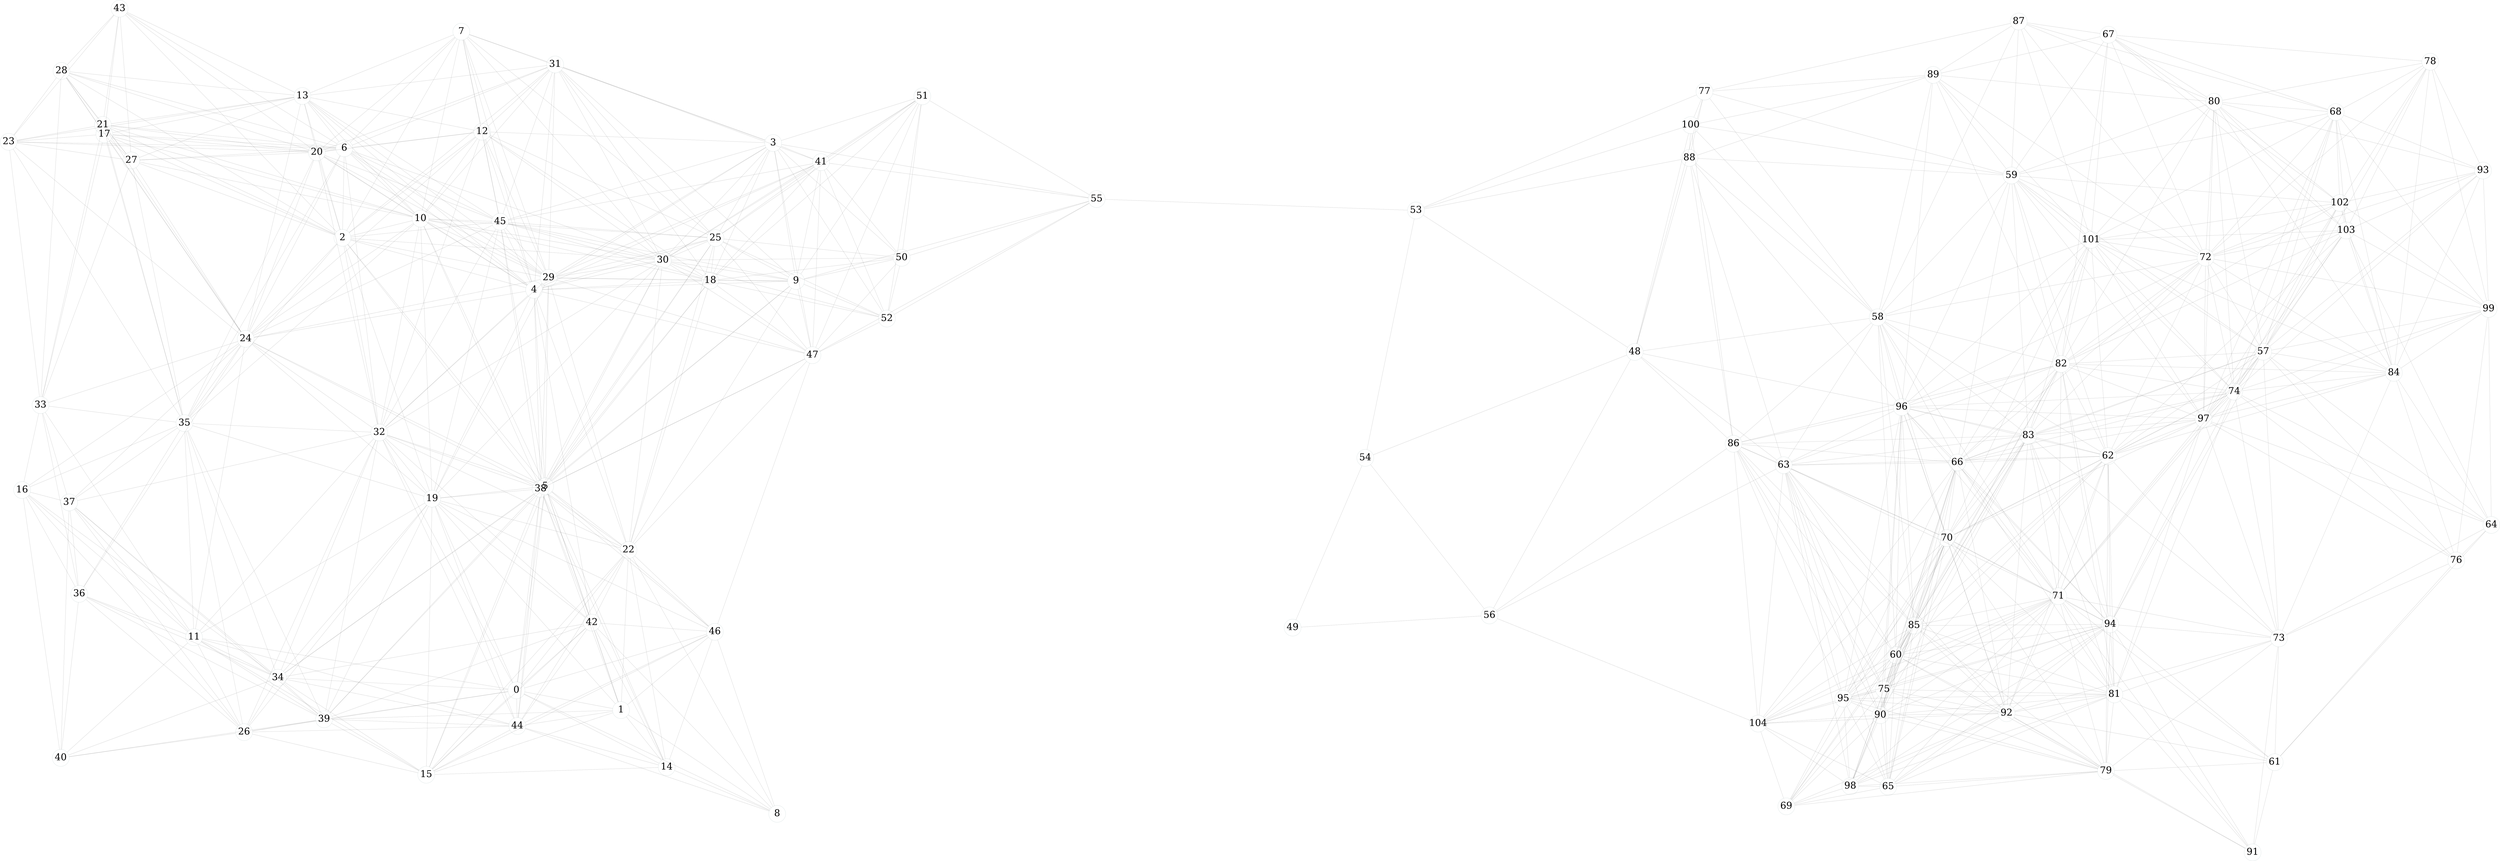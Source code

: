 digraph G{
size="100,100"
layout=neato;
node[fontsize = 200,fixedsize = true,width = 5.0, height = 5.0];
0 [pos="159.76433403229788,48.27175114074952!", color = "#336666", fillcolor = "#CC9999"];
1 [pos="190.64296931278224,42.43913317477069!", color = "#336666", fillcolor = "#CC9999"];
2 [pos="108.41118971207634,181.84320111485087!", color = "#336666", fillcolor = "#CC9999"];
3 [pos="235.5549721622233,209.82949841092554!", color = "#336666", fillcolor = "#CC9999"];
4 [pos="164.97521093601964,166.46720236325638!", color = "#336666", fillcolor = "#CC9999"];
5 [pos="168.26182591370306,108.48258550176409!", color = "#336666", fillcolor = "#CC9999"];
6 [pos="108.95592269486995,208.2785238239351!", color = "#336666", fillcolor = "#CC9999"];
7 [pos="143.49631154885768,242.6974009633898!", color = "#336666", fillcolor = "#CC9999"];
8 [pos="236.74165529345808,11.818287617817974!", color = "#336666", fillcolor = "#CC9999"];
9 [pos="242.2957937999419,169.1050231774013!", color = "#336666", fillcolor = "#CC9999"];
10 [pos="131.4446757871689,187.5089355113923!", color = "#336666", fillcolor = "#CC9999"];
11 [pos="64.5989550030506,63.95371534588578!", color = "#336666", fillcolor = "#CC9999"];
12 [pos="149.64211066590866,213.17221096732166!", color = "#336666", fillcolor = "#CC9999"];
13 [pos="96.58304761590225,223.7133874592358!", color = "#336666", fillcolor = "#CC9999"];
14 [pos="204.13196078820582,25.586610866656173!", color = "#336666", fillcolor = "#CC9999"];
15 [pos="133.144738542067,23.360052999838647!", color = "#336666", fillcolor = "#CC9999"];
16 [pos="13.854281670413249,107.38733320628316!", color = "#336666", fillcolor = "#CC9999"];
17 [pos="38.124896910606,212.41378167776307!", color = "#336666", fillcolor = "#CC9999"];
18 [pos="216.9813769032617,169.23089065794485!", color = "#336666", fillcolor = "#CC9999"];
19 [pos="134.88763206921485,104.82918632629695!", color = "#336666", fillcolor = "#CC9999"];
20 [pos="100.84662014656729,207.0782338422255!", color = "#336666", fillcolor = "#CC9999"];
21 [pos="37.68585343316869,215.1751451073231!", color = "#336666", fillcolor = "#CC9999"];
22 [pos="192.86030629755712,89.69429468664403!", color = "#336666", fillcolor = "#CC9999"];
23 [pos="9.88067137526047,210.19109502994925!", color = "#336666", fillcolor = "#CC9999"];
24 [pos="79.85163980369406,152.01862104989402!", color = "#336666", fillcolor = "#CC9999"];
25 [pos="218.52906036337612,181.7699118732578!", color = "#336666", fillcolor = "#CC9999"];
26 [pos="79.37977116350098,35.93081539712836!", color = "#336666", fillcolor = "#CC9999"];
27 [pos="46.11400652759329,204.6929754675577!", color = "#336666", fillcolor = "#CC9999"];
28 [pos="25.4726557980042,231.11612190308315!", color = "#336666", fillcolor = "#CC9999"];
29 [pos="169.26367177790783,170.03069954012307!", color = "#336666", fillcolor = "#CC9999"];
30 [pos="202.98095422167333,175.23074284194075!", color = "#336666", fillcolor = "#CC9999"];
31 [pos="171.19075413353963,233.022394084366!", color = "#336666", fillcolor = "#CC9999"];
32 [pos="119.2755130930687,124.37304945010855!", color = "#336666", fillcolor = "#CC9999"];
33 [pos="19.28073060588237,132.46210648469068!", color = "#336666", fillcolor = "#CC9999"];
34 [pos="89.37001589240276,51.98591128041264!", color = "#336666", fillcolor = "#CC9999"];
35 [pos="61.76706249877573,127.14248755658924!", color = "#336666", fillcolor = "#CC9999"];
36 [pos="30.716887014707122,76.74719942679745!", color = "#336666", fillcolor = "#CC9999"];
37 [pos="27.754124061044354,103.74666828647575!", color = "#336666", fillcolor = "#CC9999"];
38 [pos="166.9027230968306,107.74950076400044!", color = "#336666", fillcolor = "#CC9999"];
39 [pos="102.98304177698222,39.728441014961206!", color = "#336666", fillcolor = "#CC9999"];
40 [pos="25.260639759878607,28.326719156320706!", color = "#336666", fillcolor = "#CC9999"];
41 [pos="249.68311451284941,204.1840578274606!", color = "#336666", fillcolor = "#CC9999"];
42 [pos="182.02050243522572,68.25452799293649!", color = "#336666", fillcolor = "#CC9999"];
43 [pos="42.611111555366485,249.4941711818342!", color = "#336666", fillcolor = "#CC9999"];
44 [pos="160.03390754028922,37.733125644127036!", color = "#336666", fillcolor = "#CC9999"];
45 [pos="154.95312722925007,186.60254766878228!", color = "#336666", fillcolor = "#CC9999"];
46 [pos="218.3393973111849,65.55493069211568!", color = "#336666", fillcolor = "#CC9999"];
47 [pos="247.14831925200187,147.19833962603386!", color = "#336666", fillcolor = "#CC9999"];
48 [pos="489.87436673004515,148.16655825814107!", color = "#336666", fillcolor = "#CC9999"];
49 [pos="388.89123893672894,66.78184361044218!", color = "#336666", fillcolor = "#CC9999"];
50 [pos="273.4935845903204,175.95344498339637!", color = "#336666", fillcolor = "#CC9999"];
51 [pos="279.57915382993366,223.61878501809096!", color = "#336666", fillcolor = "#CC9999"];
52 [pos="269.1203741871624,158.00727035932474!", color = "#336666", fillcolor = "#CC9999"];
53 [pos="425.29300951483515,189.92635084264367!", color = "#336666", fillcolor = "#CC9999"];
54 [pos="410.33495085116647,116.88028617301075!", color = "#336666", fillcolor = "#CC9999"];
55 [pos="331.03552182535435,193.2843412652158!", color = "#336666", fillcolor = "#CC9999"];
56 [pos="446.9953798268435,70.38749556418311!", color = "#336666", fillcolor = "#CC9999"];
57 [pos="675.3971510621881,148.22786052288077!", color = "#336666", fillcolor = "#CC9999"];
58 [pos="561.5902962725852,158.38665920526373!", color = "#336666", fillcolor = "#CC9999"];
59 [pos="601.0803077493148,200.25323285412014!", color = "#336666", fillcolor = "#CC9999"];
60 [pos="566.9383159295573,58.6476911416684!", color = "#336666", fillcolor = "#CC9999"];
61 [pos="678.7847045908826,27.05685416048037!", color = "#336666", fillcolor = "#CC9999"];
62 [pos="629.577794737917,117.41728615250524!", color = "#336666", fillcolor = "#CC9999"];
63 [pos="533.8412100746615,114.72697516550406!", color = "#336666", fillcolor = "#CC9999"];
64 [pos="742.731478608477,97.09122158290317!", color = "#336666", fillcolor = "#CC9999"];
65 [pos="564.6791273166479,19.821326098398345!", color = "#336666", fillcolor = "#CC9999"];
66 [pos="585.0841534029324,115.5257963159752!", color = "#336666", fillcolor = "#CC9999"];
67 [pos="629.721313983214,241.78894687392588!", color = "#336666", fillcolor = "#CC9999"];
68 [pos="696.777410341571,218.9516431710136!", color = "#336666", fillcolor = "#CC9999"];
69 [pos="534.6240334448522,14.03235313894019!", color = "#336666", fillcolor = "#CC9999"];
70 [pos="582.0041431486702,93.1973060058924!", color = "#336666", fillcolor = "#CC9999"];
71 [pos="614.9130715957758,76.05668699409753!", color = "#336666", fillcolor = "#CC9999"];
72 [pos="658.3764386912898,175.98647563820458!", color = "#336666", fillcolor = "#CC9999"];
73 [pos="680.0149895570651,63.61533209230299!", color = "#336666", fillcolor = "#CC9999"];
74 [pos="666.8440120840855,136.44202798745113!", color = "#336666", fillcolor = "#CC9999"];
75 [pos="563.4420931179943,48.53685458197002!", color = "#336666", fillcolor = "#CC9999"];
76 [pos="732.3563670786255,86.61169065523877!", color = "#336666", fillcolor = "#CC9999"];
77 [pos="510.46202367923365,225.00602675028708!", color = "#336666", fillcolor = "#CC9999"];
78 [pos="724.6903659752735,233.82409423742013!", color = "#336666", fillcolor = "#CC9999"];
79 [pos="628.9675295207262,24.472121581133877!", color = "#336666", fillcolor = "#CC9999"];
80 [pos="660.9059112671985,221.99090941122412!", color = "#336666", fillcolor = "#CC9999"];
81 [pos="631.4594298127646,47.07048103717032!", color = "#336666", fillcolor = "#CC9999"];
82 [pos="615.7460147276768,144.58961639987754!", color = "#336666", fillcolor = "#CC9999"];
83 [pos="606.0653626436008,123.46887163031933!", color = "#336666", fillcolor = "#CC9999"];
84 [pos="713.9633979132435,141.99332854997036!", color = "#336666", fillcolor = "#CC9999"];
85 [pos="572.3392867283474,67.38782994402965!", color = "#336666", fillcolor = "#CC9999"];
86 [pos="519.0344786941038,121.05805396442268!", color = "#336666", fillcolor = "#CC9999"];
87 [pos="603.2213926536663,245.6948803276179!", color = "#336666", fillcolor = "#CC9999"];
88 [pos="506.0123952056017,205.43453622152765!", color = "#336666", fillcolor = "#CC9999"];
89 [pos="577.9854609309656,229.9350817623091!", color = "#336666", fillcolor = "#CC9999"];
90 [pos="562.374551489484,40.940946220365035!", color = "#336666", fillcolor = "#CC9999"];
91 [pos="672.2603188415495,0.43599691617735026!", color = "#336666", fillcolor = "#CC9999"];
92 [pos="599.635693231398,41.514202124910085!", color = "#336666", fillcolor = "#CC9999"];
93 [pos="740.2844660298074,201.71296469020842!", color = "#336666", fillcolor = "#CC9999"];
94 [pos="630.226644750156,67.75208732345791!", color = "#336666", fillcolor = "#CC9999"];
95 [pos="551.4375677139205,45.80090044150842!", color = "#336666", fillcolor = "#CC9999"];
96 [pos="568.6792985035731,131.86471575629503!", color = "#336666", fillcolor = "#CC9999"];
97 [pos="657.7898795036489,128.35186476156366!", color = "#336666", fillcolor = "#CC9999"];
98 [pos="553.5123320077083,19.97318376487059!", color = "#336666", fillcolor = "#CC9999"];
99 [pos="741.9203966124983,160.86296338367143!", color = "#336666", fillcolor = "#CC9999"];
100 [pos="506.3779925337585,215.1248889865065!", color = "#336666", fillcolor = "#CC9999"];
101 [pos="624.5767729144537,181.23692023111582!", color = "#336666", fillcolor = "#CC9999"];
102 [pos="698.0087779996236,192.13905308986907!", color = "#336666", fillcolor = "#CC9999"];
103 [pos="699.8848392740642,184.02836100706088!", color = "#336666", fillcolor = "#CC9999"];
104 [pos="526.2939866388543,38.45270591246208!", color = "#336666", fillcolor = "#CC9999"];
0 -> 1 [dir = none];
0 -> 5 [dir = none];
0 -> 8 [dir = none];
0 -> 11 [dir = none];
0 -> 14 [dir = none];
0 -> 15 [dir = none];
0 -> 19 [dir = none];
0 -> 22 [dir = none];
0 -> 26 [dir = none];
0 -> 32 [dir = none];
0 -> 34 [dir = none];
0 -> 38 [dir = none];
0 -> 39 [dir = none];
0 -> 42 [dir = none];
0 -> 44 [dir = none];
0 -> 46 [dir = none];
1 -> 5 [dir = none];
1 -> 8 [dir = none];
1 -> 14 [dir = none];
1 -> 15 [dir = none];
1 -> 19 [dir = none];
1 -> 22 [dir = none];
1 -> 38 [dir = none];
1 -> 39 [dir = none];
1 -> 42 [dir = none];
1 -> 44 [dir = none];
1 -> 46 [dir = none];
2 -> 4 [dir = none];
2 -> 5 [dir = none];
2 -> 6 [dir = none];
2 -> 7 [dir = none];
2 -> 10 [dir = none];
2 -> 12 [dir = none];
2 -> 13 [dir = none];
2 -> 17 [dir = none];
2 -> 19 [dir = none];
2 -> 20 [dir = none];
2 -> 21 [dir = none];
2 -> 24 [dir = none];
2 -> 27 [dir = none];
2 -> 28 [dir = none];
2 -> 29 [dir = none];
2 -> 30 [dir = none];
2 -> 31 [dir = none];
2 -> 32 [dir = none];
2 -> 35 [dir = none];
2 -> 38 [dir = none];
2 -> 43 [dir = none];
2 -> 45 [dir = none];
3 -> 4 [dir = none];
3 -> 7 [dir = none];
3 -> 9 [dir = none];
3 -> 12 [dir = none];
3 -> 18 [dir = none];
3 -> 25 [dir = none];
3 -> 29 [dir = none];
3 -> 30 [dir = none];
3 -> 31 [dir = none];
3 -> 41 [dir = none];
3 -> 45 [dir = none];
3 -> 47 [dir = none];
3 -> 50 [dir = none];
3 -> 51 [dir = none];
3 -> 52 [dir = none];
3 -> 55 [dir = none];
4 -> 5 [dir = none];
4 -> 6 [dir = none];
4 -> 7 [dir = none];
4 -> 9 [dir = none];
4 -> 10 [dir = none];
4 -> 12 [dir = none];
4 -> 13 [dir = none];
4 -> 18 [dir = none];
4 -> 19 [dir = none];
4 -> 20 [dir = none];
4 -> 22 [dir = none];
4 -> 24 [dir = none];
4 -> 25 [dir = none];
4 -> 29 [dir = none];
4 -> 30 [dir = none];
4 -> 31 [dir = none];
4 -> 32 [dir = none];
4 -> 38 [dir = none];
4 -> 41 [dir = none];
4 -> 42 [dir = none];
4 -> 45 [dir = none];
4 -> 47 [dir = none];
5 -> 9 [dir = none];
5 -> 10 [dir = none];
5 -> 14 [dir = none];
5 -> 15 [dir = none];
5 -> 18 [dir = none];
5 -> 19 [dir = none];
5 -> 22 [dir = none];
5 -> 24 [dir = none];
5 -> 25 [dir = none];
5 -> 29 [dir = none];
5 -> 30 [dir = none];
5 -> 32 [dir = none];
5 -> 34 [dir = none];
5 -> 38 [dir = none];
5 -> 39 [dir = none];
5 -> 42 [dir = none];
5 -> 44 [dir = none];
5 -> 45 [dir = none];
5 -> 46 [dir = none];
5 -> 47 [dir = none];
6 -> 7 [dir = none];
6 -> 10 [dir = none];
6 -> 12 [dir = none];
6 -> 13 [dir = none];
6 -> 17 [dir = none];
6 -> 20 [dir = none];
6 -> 21 [dir = none];
6 -> 23 [dir = none];
6 -> 24 [dir = none];
6 -> 27 [dir = none];
6 -> 28 [dir = none];
6 -> 29 [dir = none];
6 -> 30 [dir = none];
6 -> 31 [dir = none];
6 -> 32 [dir = none];
6 -> 35 [dir = none];
6 -> 43 [dir = none];
6 -> 45 [dir = none];
7 -> 10 [dir = none];
7 -> 12 [dir = none];
7 -> 13 [dir = none];
7 -> 20 [dir = none];
7 -> 25 [dir = none];
7 -> 29 [dir = none];
7 -> 30 [dir = none];
7 -> 31 [dir = none];
7 -> 45 [dir = none];
8 -> 14 [dir = none];
8 -> 22 [dir = none];
8 -> 42 [dir = none];
8 -> 44 [dir = none];
8 -> 46 [dir = none];
9 -> 18 [dir = none];
9 -> 22 [dir = none];
9 -> 25 [dir = none];
9 -> 29 [dir = none];
9 -> 30 [dir = none];
9 -> 31 [dir = none];
9 -> 38 [dir = none];
9 -> 41 [dir = none];
9 -> 45 [dir = none];
9 -> 47 [dir = none];
9 -> 50 [dir = none];
9 -> 51 [dir = none];
9 -> 52 [dir = none];
9 -> 55 [dir = none];
10 -> 12 [dir = none];
10 -> 13 [dir = none];
10 -> 17 [dir = none];
10 -> 18 [dir = none];
10 -> 19 [dir = none];
10 -> 20 [dir = none];
10 -> 21 [dir = none];
10 -> 24 [dir = none];
10 -> 25 [dir = none];
10 -> 27 [dir = none];
10 -> 29 [dir = none];
10 -> 30 [dir = none];
10 -> 31 [dir = none];
10 -> 32 [dir = none];
10 -> 35 [dir = none];
10 -> 38 [dir = none];
10 -> 45 [dir = none];
11 -> 15 [dir = none];
11 -> 16 [dir = none];
11 -> 19 [dir = none];
11 -> 24 [dir = none];
11 -> 26 [dir = none];
11 -> 32 [dir = none];
11 -> 33 [dir = none];
11 -> 34 [dir = none];
11 -> 35 [dir = none];
11 -> 36 [dir = none];
11 -> 37 [dir = none];
11 -> 39 [dir = none];
11 -> 40 [dir = none];
11 -> 44 [dir = none];
12 -> 13 [dir = none];
12 -> 18 [dir = none];
12 -> 20 [dir = none];
12 -> 24 [dir = none];
12 -> 25 [dir = none];
12 -> 29 [dir = none];
12 -> 30 [dir = none];
12 -> 31 [dir = none];
12 -> 32 [dir = none];
12 -> 45 [dir = none];
13 -> 17 [dir = none];
13 -> 20 [dir = none];
13 -> 21 [dir = none];
13 -> 23 [dir = none];
13 -> 24 [dir = none];
13 -> 27 [dir = none];
13 -> 28 [dir = none];
13 -> 29 [dir = none];
13 -> 31 [dir = none];
13 -> 43 [dir = none];
13 -> 45 [dir = none];
14 -> 15 [dir = none];
14 -> 22 [dir = none];
14 -> 38 [dir = none];
14 -> 42 [dir = none];
14 -> 44 [dir = none];
14 -> 46 [dir = none];
15 -> 19 [dir = none];
15 -> 22 [dir = none];
15 -> 26 [dir = none];
15 -> 34 [dir = none];
15 -> 38 [dir = none];
15 -> 39 [dir = none];
15 -> 42 [dir = none];
15 -> 44 [dir = none];
15 -> 46 [dir = none];
16 -> 24 [dir = none];
16 -> 26 [dir = none];
16 -> 33 [dir = none];
16 -> 34 [dir = none];
16 -> 35 [dir = none];
16 -> 36 [dir = none];
16 -> 37 [dir = none];
16 -> 40 [dir = none];
17 -> 20 [dir = none];
17 -> 21 [dir = none];
17 -> 23 [dir = none];
17 -> 24 [dir = none];
17 -> 27 [dir = none];
17 -> 28 [dir = none];
17 -> 33 [dir = none];
17 -> 35 [dir = none];
17 -> 43 [dir = none];
18 -> 22 [dir = none];
18 -> 25 [dir = none];
18 -> 29 [dir = none];
18 -> 30 [dir = none];
18 -> 31 [dir = none];
18 -> 38 [dir = none];
18 -> 41 [dir = none];
18 -> 45 [dir = none];
18 -> 47 [dir = none];
18 -> 50 [dir = none];
18 -> 51 [dir = none];
18 -> 52 [dir = none];
19 -> 22 [dir = none];
19 -> 24 [dir = none];
19 -> 26 [dir = none];
19 -> 29 [dir = none];
19 -> 30 [dir = none];
19 -> 32 [dir = none];
19 -> 34 [dir = none];
19 -> 35 [dir = none];
19 -> 38 [dir = none];
19 -> 39 [dir = none];
19 -> 42 [dir = none];
19 -> 44 [dir = none];
19 -> 45 [dir = none];
19 -> 46 [dir = none];
20 -> 21 [dir = none];
20 -> 23 [dir = none];
20 -> 24 [dir = none];
20 -> 27 [dir = none];
20 -> 28 [dir = none];
20 -> 29 [dir = none];
20 -> 31 [dir = none];
20 -> 32 [dir = none];
20 -> 35 [dir = none];
20 -> 43 [dir = none];
20 -> 45 [dir = none];
21 -> 23 [dir = none];
21 -> 24 [dir = none];
21 -> 27 [dir = none];
21 -> 28 [dir = none];
21 -> 33 [dir = none];
21 -> 35 [dir = none];
21 -> 43 [dir = none];
22 -> 25 [dir = none];
22 -> 29 [dir = none];
22 -> 30 [dir = none];
22 -> 32 [dir = none];
22 -> 38 [dir = none];
22 -> 42 [dir = none];
22 -> 44 [dir = none];
22 -> 46 [dir = none];
22 -> 47 [dir = none];
23 -> 24 [dir = none];
23 -> 27 [dir = none];
23 -> 28 [dir = none];
23 -> 33 [dir = none];
23 -> 35 [dir = none];
23 -> 43 [dir = none];
24 -> 27 [dir = none];
24 -> 28 [dir = none];
24 -> 29 [dir = none];
24 -> 32 [dir = none];
24 -> 33 [dir = none];
24 -> 35 [dir = none];
24 -> 36 [dir = none];
24 -> 37 [dir = none];
24 -> 38 [dir = none];
24 -> 45 [dir = none];
25 -> 29 [dir = none];
25 -> 30 [dir = none];
25 -> 31 [dir = none];
25 -> 38 [dir = none];
25 -> 41 [dir = none];
25 -> 45 [dir = none];
25 -> 47 [dir = none];
25 -> 50 [dir = none];
25 -> 51 [dir = none];
25 -> 52 [dir = none];
26 -> 32 [dir = none];
26 -> 34 [dir = none];
26 -> 35 [dir = none];
26 -> 36 [dir = none];
26 -> 37 [dir = none];
26 -> 39 [dir = none];
26 -> 40 [dir = none];
26 -> 44 [dir = none];
27 -> 28 [dir = none];
27 -> 33 [dir = none];
27 -> 35 [dir = none];
27 -> 43 [dir = none];
28 -> 33 [dir = none];
28 -> 43 [dir = none];
29 -> 30 [dir = none];
29 -> 31 [dir = none];
29 -> 32 [dir = none];
29 -> 38 [dir = none];
29 -> 41 [dir = none];
29 -> 45 [dir = none];
29 -> 47 [dir = none];
30 -> 31 [dir = none];
30 -> 32 [dir = none];
30 -> 38 [dir = none];
30 -> 41 [dir = none];
30 -> 45 [dir = none];
30 -> 47 [dir = none];
30 -> 50 [dir = none];
30 -> 51 [dir = none];
30 -> 52 [dir = none];
31 -> 41 [dir = none];
31 -> 45 [dir = none];
32 -> 34 [dir = none];
32 -> 35 [dir = none];
32 -> 37 [dir = none];
32 -> 38 [dir = none];
32 -> 39 [dir = none];
32 -> 42 [dir = none];
32 -> 44 [dir = none];
32 -> 45 [dir = none];
33 -> 35 [dir = none];
33 -> 36 [dir = none];
33 -> 37 [dir = none];
34 -> 35 [dir = none];
34 -> 36 [dir = none];
34 -> 37 [dir = none];
34 -> 38 [dir = none];
34 -> 39 [dir = none];
34 -> 40 [dir = none];
34 -> 42 [dir = none];
34 -> 44 [dir = none];
35 -> 36 [dir = none];
35 -> 37 [dir = none];
35 -> 39 [dir = none];
36 -> 37 [dir = none];
36 -> 39 [dir = none];
36 -> 40 [dir = none];
37 -> 39 [dir = none];
37 -> 40 [dir = none];
38 -> 39 [dir = none];
38 -> 42 [dir = none];
38 -> 44 [dir = none];
38 -> 45 [dir = none];
38 -> 46 [dir = none];
38 -> 47 [dir = none];
39 -> 40 [dir = none];
39 -> 42 [dir = none];
39 -> 44 [dir = none];
41 -> 45 [dir = none];
41 -> 47 [dir = none];
41 -> 50 [dir = none];
41 -> 51 [dir = none];
41 -> 52 [dir = none];
41 -> 55 [dir = none];
42 -> 44 [dir = none];
42 -> 46 [dir = none];
44 -> 46 [dir = none];
46 -> 47 [dir = none];
47 -> 50 [dir = none];
47 -> 51 [dir = none];
47 -> 52 [dir = none];
47 -> 55 [dir = none];
48 -> 53 [dir = none];
48 -> 54 [dir = none];
48 -> 56 [dir = none];
48 -> 58 [dir = none];
48 -> 63 [dir = none];
48 -> 77 [dir = none];
48 -> 86 [dir = none];
48 -> 88 [dir = none];
48 -> 96 [dir = none];
48 -> 100 [dir = none];
49 -> 54 [dir = none];
49 -> 56 [dir = none];
50 -> 51 [dir = none];
50 -> 52 [dir = none];
50 -> 55 [dir = none];
51 -> 52 [dir = none];
51 -> 55 [dir = none];
52 -> 55 [dir = none];
53 -> 54 [dir = none];
53 -> 55 [dir = none];
53 -> 77 [dir = none];
53 -> 88 [dir = none];
53 -> 100 [dir = none];
54 -> 56 [dir = none];
56 -> 63 [dir = none];
56 -> 86 [dir = none];
56 -> 104 [dir = none];
57 -> 59 [dir = none];
57 -> 62 [dir = none];
57 -> 64 [dir = none];
57 -> 66 [dir = none];
57 -> 68 [dir = none];
57 -> 71 [dir = none];
57 -> 72 [dir = none];
57 -> 73 [dir = none];
57 -> 74 [dir = none];
57 -> 76 [dir = none];
57 -> 78 [dir = none];
57 -> 80 [dir = none];
57 -> 82 [dir = none];
57 -> 83 [dir = none];
57 -> 84 [dir = none];
57 -> 93 [dir = none];
57 -> 94 [dir = none];
57 -> 97 [dir = none];
57 -> 99 [dir = none];
57 -> 101 [dir = none];
57 -> 102 [dir = none];
57 -> 103 [dir = none];
58 -> 59 [dir = none];
58 -> 60 [dir = none];
58 -> 62 [dir = none];
58 -> 63 [dir = none];
58 -> 66 [dir = none];
58 -> 70 [dir = none];
58 -> 71 [dir = none];
58 -> 72 [dir = none];
58 -> 77 [dir = none];
58 -> 82 [dir = none];
58 -> 83 [dir = none];
58 -> 85 [dir = none];
58 -> 86 [dir = none];
58 -> 87 [dir = none];
58 -> 88 [dir = none];
58 -> 89 [dir = none];
58 -> 96 [dir = none];
58 -> 100 [dir = none];
58 -> 101 [dir = none];
59 -> 62 [dir = none];
59 -> 66 [dir = none];
59 -> 67 [dir = none];
59 -> 68 [dir = none];
59 -> 72 [dir = none];
59 -> 74 [dir = none];
59 -> 77 [dir = none];
59 -> 80 [dir = none];
59 -> 82 [dir = none];
59 -> 83 [dir = none];
59 -> 87 [dir = none];
59 -> 88 [dir = none];
59 -> 89 [dir = none];
59 -> 96 [dir = none];
59 -> 97 [dir = none];
59 -> 100 [dir = none];
59 -> 101 [dir = none];
59 -> 102 [dir = none];
60 -> 62 [dir = none];
60 -> 63 [dir = none];
60 -> 65 [dir = none];
60 -> 66 [dir = none];
60 -> 69 [dir = none];
60 -> 70 [dir = none];
60 -> 71 [dir = none];
60 -> 75 [dir = none];
60 -> 79 [dir = none];
60 -> 81 [dir = none];
60 -> 82 [dir = none];
60 -> 83 [dir = none];
60 -> 85 [dir = none];
60 -> 86 [dir = none];
60 -> 90 [dir = none];
60 -> 92 [dir = none];
60 -> 94 [dir = none];
60 -> 95 [dir = none];
60 -> 96 [dir = none];
60 -> 98 [dir = none];
60 -> 104 [dir = none];
61 -> 64 [dir = none];
61 -> 71 [dir = none];
61 -> 73 [dir = none];
61 -> 76 [dir = none];
61 -> 79 [dir = none];
61 -> 81 [dir = none];
61 -> 91 [dir = none];
61 -> 92 [dir = none];
61 -> 94 [dir = none];
62 -> 63 [dir = none];
62 -> 66 [dir = none];
62 -> 70 [dir = none];
62 -> 71 [dir = none];
62 -> 72 [dir = none];
62 -> 73 [dir = none];
62 -> 74 [dir = none];
62 -> 75 [dir = none];
62 -> 79 [dir = none];
62 -> 81 [dir = none];
62 -> 82 [dir = none];
62 -> 83 [dir = none];
62 -> 84 [dir = none];
62 -> 85 [dir = none];
62 -> 92 [dir = none];
62 -> 94 [dir = none];
62 -> 96 [dir = none];
62 -> 97 [dir = none];
62 -> 101 [dir = none];
62 -> 103 [dir = none];
63 -> 65 [dir = none];
63 -> 66 [dir = none];
63 -> 70 [dir = none];
63 -> 71 [dir = none];
63 -> 75 [dir = none];
63 -> 82 [dir = none];
63 -> 83 [dir = none];
63 -> 85 [dir = none];
63 -> 86 [dir = none];
63 -> 88 [dir = none];
63 -> 90 [dir = none];
63 -> 92 [dir = none];
63 -> 95 [dir = none];
63 -> 96 [dir = none];
63 -> 98 [dir = none];
63 -> 104 [dir = none];
64 -> 73 [dir = none];
64 -> 74 [dir = none];
64 -> 76 [dir = none];
64 -> 84 [dir = none];
64 -> 97 [dir = none];
64 -> 99 [dir = none];
64 -> 103 [dir = none];
65 -> 66 [dir = none];
65 -> 69 [dir = none];
65 -> 70 [dir = none];
65 -> 71 [dir = none];
65 -> 75 [dir = none];
65 -> 79 [dir = none];
65 -> 81 [dir = none];
65 -> 85 [dir = none];
65 -> 90 [dir = none];
65 -> 92 [dir = none];
65 -> 94 [dir = none];
65 -> 95 [dir = none];
65 -> 98 [dir = none];
65 -> 104 [dir = none];
66 -> 70 [dir = none];
66 -> 71 [dir = none];
66 -> 72 [dir = none];
66 -> 74 [dir = none];
66 -> 75 [dir = none];
66 -> 81 [dir = none];
66 -> 82 [dir = none];
66 -> 83 [dir = none];
66 -> 85 [dir = none];
66 -> 86 [dir = none];
66 -> 90 [dir = none];
66 -> 92 [dir = none];
66 -> 94 [dir = none];
66 -> 95 [dir = none];
66 -> 96 [dir = none];
66 -> 97 [dir = none];
66 -> 101 [dir = none];
66 -> 104 [dir = none];
67 -> 68 [dir = none];
67 -> 72 [dir = none];
67 -> 78 [dir = none];
67 -> 80 [dir = none];
67 -> 82 [dir = none];
67 -> 87 [dir = none];
67 -> 89 [dir = none];
67 -> 101 [dir = none];
67 -> 102 [dir = none];
67 -> 103 [dir = none];
68 -> 72 [dir = none];
68 -> 74 [dir = none];
68 -> 78 [dir = none];
68 -> 80 [dir = none];
68 -> 84 [dir = none];
68 -> 87 [dir = none];
68 -> 93 [dir = none];
68 -> 97 [dir = none];
68 -> 99 [dir = none];
68 -> 101 [dir = none];
68 -> 102 [dir = none];
68 -> 103 [dir = none];
69 -> 70 [dir = none];
69 -> 75 [dir = none];
69 -> 79 [dir = none];
69 -> 85 [dir = none];
69 -> 90 [dir = none];
69 -> 92 [dir = none];
69 -> 95 [dir = none];
69 -> 98 [dir = none];
69 -> 104 [dir = none];
70 -> 71 [dir = none];
70 -> 74 [dir = none];
70 -> 75 [dir = none];
70 -> 79 [dir = none];
70 -> 81 [dir = none];
70 -> 82 [dir = none];
70 -> 83 [dir = none];
70 -> 85 [dir = none];
70 -> 86 [dir = none];
70 -> 90 [dir = none];
70 -> 92 [dir = none];
70 -> 94 [dir = none];
70 -> 95 [dir = none];
70 -> 96 [dir = none];
70 -> 97 [dir = none];
70 -> 98 [dir = none];
70 -> 101 [dir = none];
70 -> 104 [dir = none];
71 -> 73 [dir = none];
71 -> 74 [dir = none];
71 -> 75 [dir = none];
71 -> 79 [dir = none];
71 -> 81 [dir = none];
71 -> 82 [dir = none];
71 -> 83 [dir = none];
71 -> 85 [dir = none];
71 -> 90 [dir = none];
71 -> 91 [dir = none];
71 -> 92 [dir = none];
71 -> 94 [dir = none];
71 -> 95 [dir = none];
71 -> 96 [dir = none];
71 -> 97 [dir = none];
71 -> 98 [dir = none];
71 -> 104 [dir = none];
72 -> 74 [dir = none];
72 -> 78 [dir = none];
72 -> 80 [dir = none];
72 -> 82 [dir = none];
72 -> 83 [dir = none];
72 -> 84 [dir = none];
72 -> 87 [dir = none];
72 -> 89 [dir = none];
72 -> 93 [dir = none];
72 -> 96 [dir = none];
72 -> 97 [dir = none];
72 -> 99 [dir = none];
72 -> 101 [dir = none];
72 -> 102 [dir = none];
72 -> 103 [dir = none];
73 -> 74 [dir = none];
73 -> 76 [dir = none];
73 -> 79 [dir = none];
73 -> 81 [dir = none];
73 -> 83 [dir = none];
73 -> 84 [dir = none];
73 -> 91 [dir = none];
73 -> 92 [dir = none];
73 -> 94 [dir = none];
73 -> 97 [dir = none];
74 -> 76 [dir = none];
74 -> 80 [dir = none];
74 -> 81 [dir = none];
74 -> 82 [dir = none];
74 -> 83 [dir = none];
74 -> 84 [dir = none];
74 -> 93 [dir = none];
74 -> 94 [dir = none];
74 -> 96 [dir = none];
74 -> 97 [dir = none];
74 -> 99 [dir = none];
74 -> 101 [dir = none];
74 -> 102 [dir = none];
74 -> 103 [dir = none];
75 -> 79 [dir = none];
75 -> 81 [dir = none];
75 -> 83 [dir = none];
75 -> 85 [dir = none];
75 -> 86 [dir = none];
75 -> 90 [dir = none];
75 -> 92 [dir = none];
75 -> 94 [dir = none];
75 -> 95 [dir = none];
75 -> 96 [dir = none];
75 -> 98 [dir = none];
75 -> 104 [dir = none];
76 -> 84 [dir = none];
76 -> 97 [dir = none];
76 -> 99 [dir = none];
77 -> 87 [dir = none];
77 -> 88 [dir = none];
77 -> 89 [dir = none];
77 -> 100 [dir = none];
78 -> 80 [dir = none];
78 -> 84 [dir = none];
78 -> 93 [dir = none];
78 -> 99 [dir = none];
78 -> 102 [dir = none];
78 -> 103 [dir = none];
79 -> 81 [dir = none];
79 -> 85 [dir = none];
79 -> 90 [dir = none];
79 -> 91 [dir = none];
79 -> 92 [dir = none];
79 -> 94 [dir = none];
79 -> 95 [dir = none];
79 -> 98 [dir = none];
80 -> 82 [dir = none];
80 -> 84 [dir = none];
80 -> 87 [dir = none];
80 -> 89 [dir = none];
80 -> 93 [dir = none];
80 -> 97 [dir = none];
80 -> 101 [dir = none];
80 -> 102 [dir = none];
80 -> 103 [dir = none];
81 -> 82 [dir = none];
81 -> 83 [dir = none];
81 -> 85 [dir = none];
81 -> 90 [dir = none];
81 -> 91 [dir = none];
81 -> 92 [dir = none];
81 -> 94 [dir = none];
81 -> 95 [dir = none];
81 -> 97 [dir = none];
81 -> 98 [dir = none];
82 -> 83 [dir = none];
82 -> 84 [dir = none];
82 -> 85 [dir = none];
82 -> 86 [dir = none];
82 -> 89 [dir = none];
82 -> 94 [dir = none];
82 -> 96 [dir = none];
82 -> 97 [dir = none];
82 -> 101 [dir = none];
82 -> 102 [dir = none];
82 -> 103 [dir = none];
83 -> 85 [dir = none];
83 -> 86 [dir = none];
83 -> 90 [dir = none];
83 -> 92 [dir = none];
83 -> 94 [dir = none];
83 -> 95 [dir = none];
83 -> 96 [dir = none];
83 -> 97 [dir = none];
83 -> 101 [dir = none];
84 -> 93 [dir = none];
84 -> 97 [dir = none];
84 -> 99 [dir = none];
84 -> 101 [dir = none];
84 -> 102 [dir = none];
84 -> 103 [dir = none];
85 -> 86 [dir = none];
85 -> 90 [dir = none];
85 -> 92 [dir = none];
85 -> 94 [dir = none];
85 -> 95 [dir = none];
85 -> 96 [dir = none];
85 -> 98 [dir = none];
85 -> 104 [dir = none];
86 -> 88 [dir = none];
86 -> 90 [dir = none];
86 -> 95 [dir = none];
86 -> 96 [dir = none];
86 -> 100 [dir = none];
86 -> 104 [dir = none];
87 -> 89 [dir = none];
87 -> 101 [dir = none];
88 -> 89 [dir = none];
88 -> 96 [dir = none];
88 -> 100 [dir = none];
89 -> 96 [dir = none];
89 -> 100 [dir = none];
89 -> 101 [dir = none];
90 -> 92 [dir = none];
90 -> 94 [dir = none];
90 -> 95 [dir = none];
90 -> 96 [dir = none];
90 -> 98 [dir = none];
90 -> 104 [dir = none];
91 -> 92 [dir = none];
91 -> 94 [dir = none];
92 -> 94 [dir = none];
92 -> 95 [dir = none];
92 -> 96 [dir = none];
92 -> 98 [dir = none];
92 -> 104 [dir = none];
93 -> 99 [dir = none];
93 -> 102 [dir = none];
93 -> 103 [dir = none];
94 -> 95 [dir = none];
94 -> 96 [dir = none];
94 -> 97 [dir = none];
94 -> 98 [dir = none];
95 -> 96 [dir = none];
95 -> 98 [dir = none];
95 -> 104 [dir = none];
96 -> 97 [dir = none];
96 -> 101 [dir = none];
97 -> 99 [dir = none];
97 -> 101 [dir = none];
97 -> 102 [dir = none];
97 -> 103 [dir = none];
98 -> 104 [dir = none];
99 -> 102 [dir = none];
99 -> 103 [dir = none];
101 -> 102 [dir = none];
101 -> 103 [dir = none];
102 -> 103 [dir = none];
}
